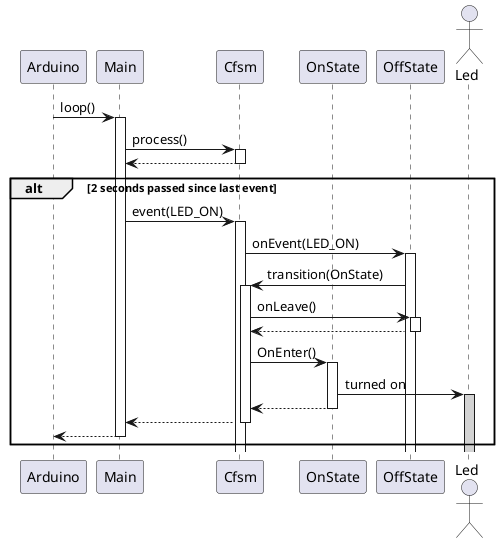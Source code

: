 @startuml CFSM stateAlias1 --> stateAlias2 : messageOrCond2 <<stereotype1>>
autoactivate on

participant Arduino
participant Main
participant Cfsm
participant OnState
participant OffState
Actor Led

participant Arduino
participant Main
participant Cfsm
participant OnState
participant OffState
Actor Led

Arduino -> Main : loop()
Main -> Cfsm : process()
Main <-- Cfsm
alt 2 seconds passed since last event
Main -> Cfsm : event(LED_ON)
Cfsm -> OffState : onEvent(LED_ON)
Cfsm <- OffState : transition(OnState)
Cfsm -> OffState : onLeave()
Cfsm <-- OffState
Cfsm -> OnState: OnEnter()
OnState -> Led #LightGray: turned on
Cfsm <-- OnState
Main <-- Cfsm
Arduino <-- Main
end
@enduml